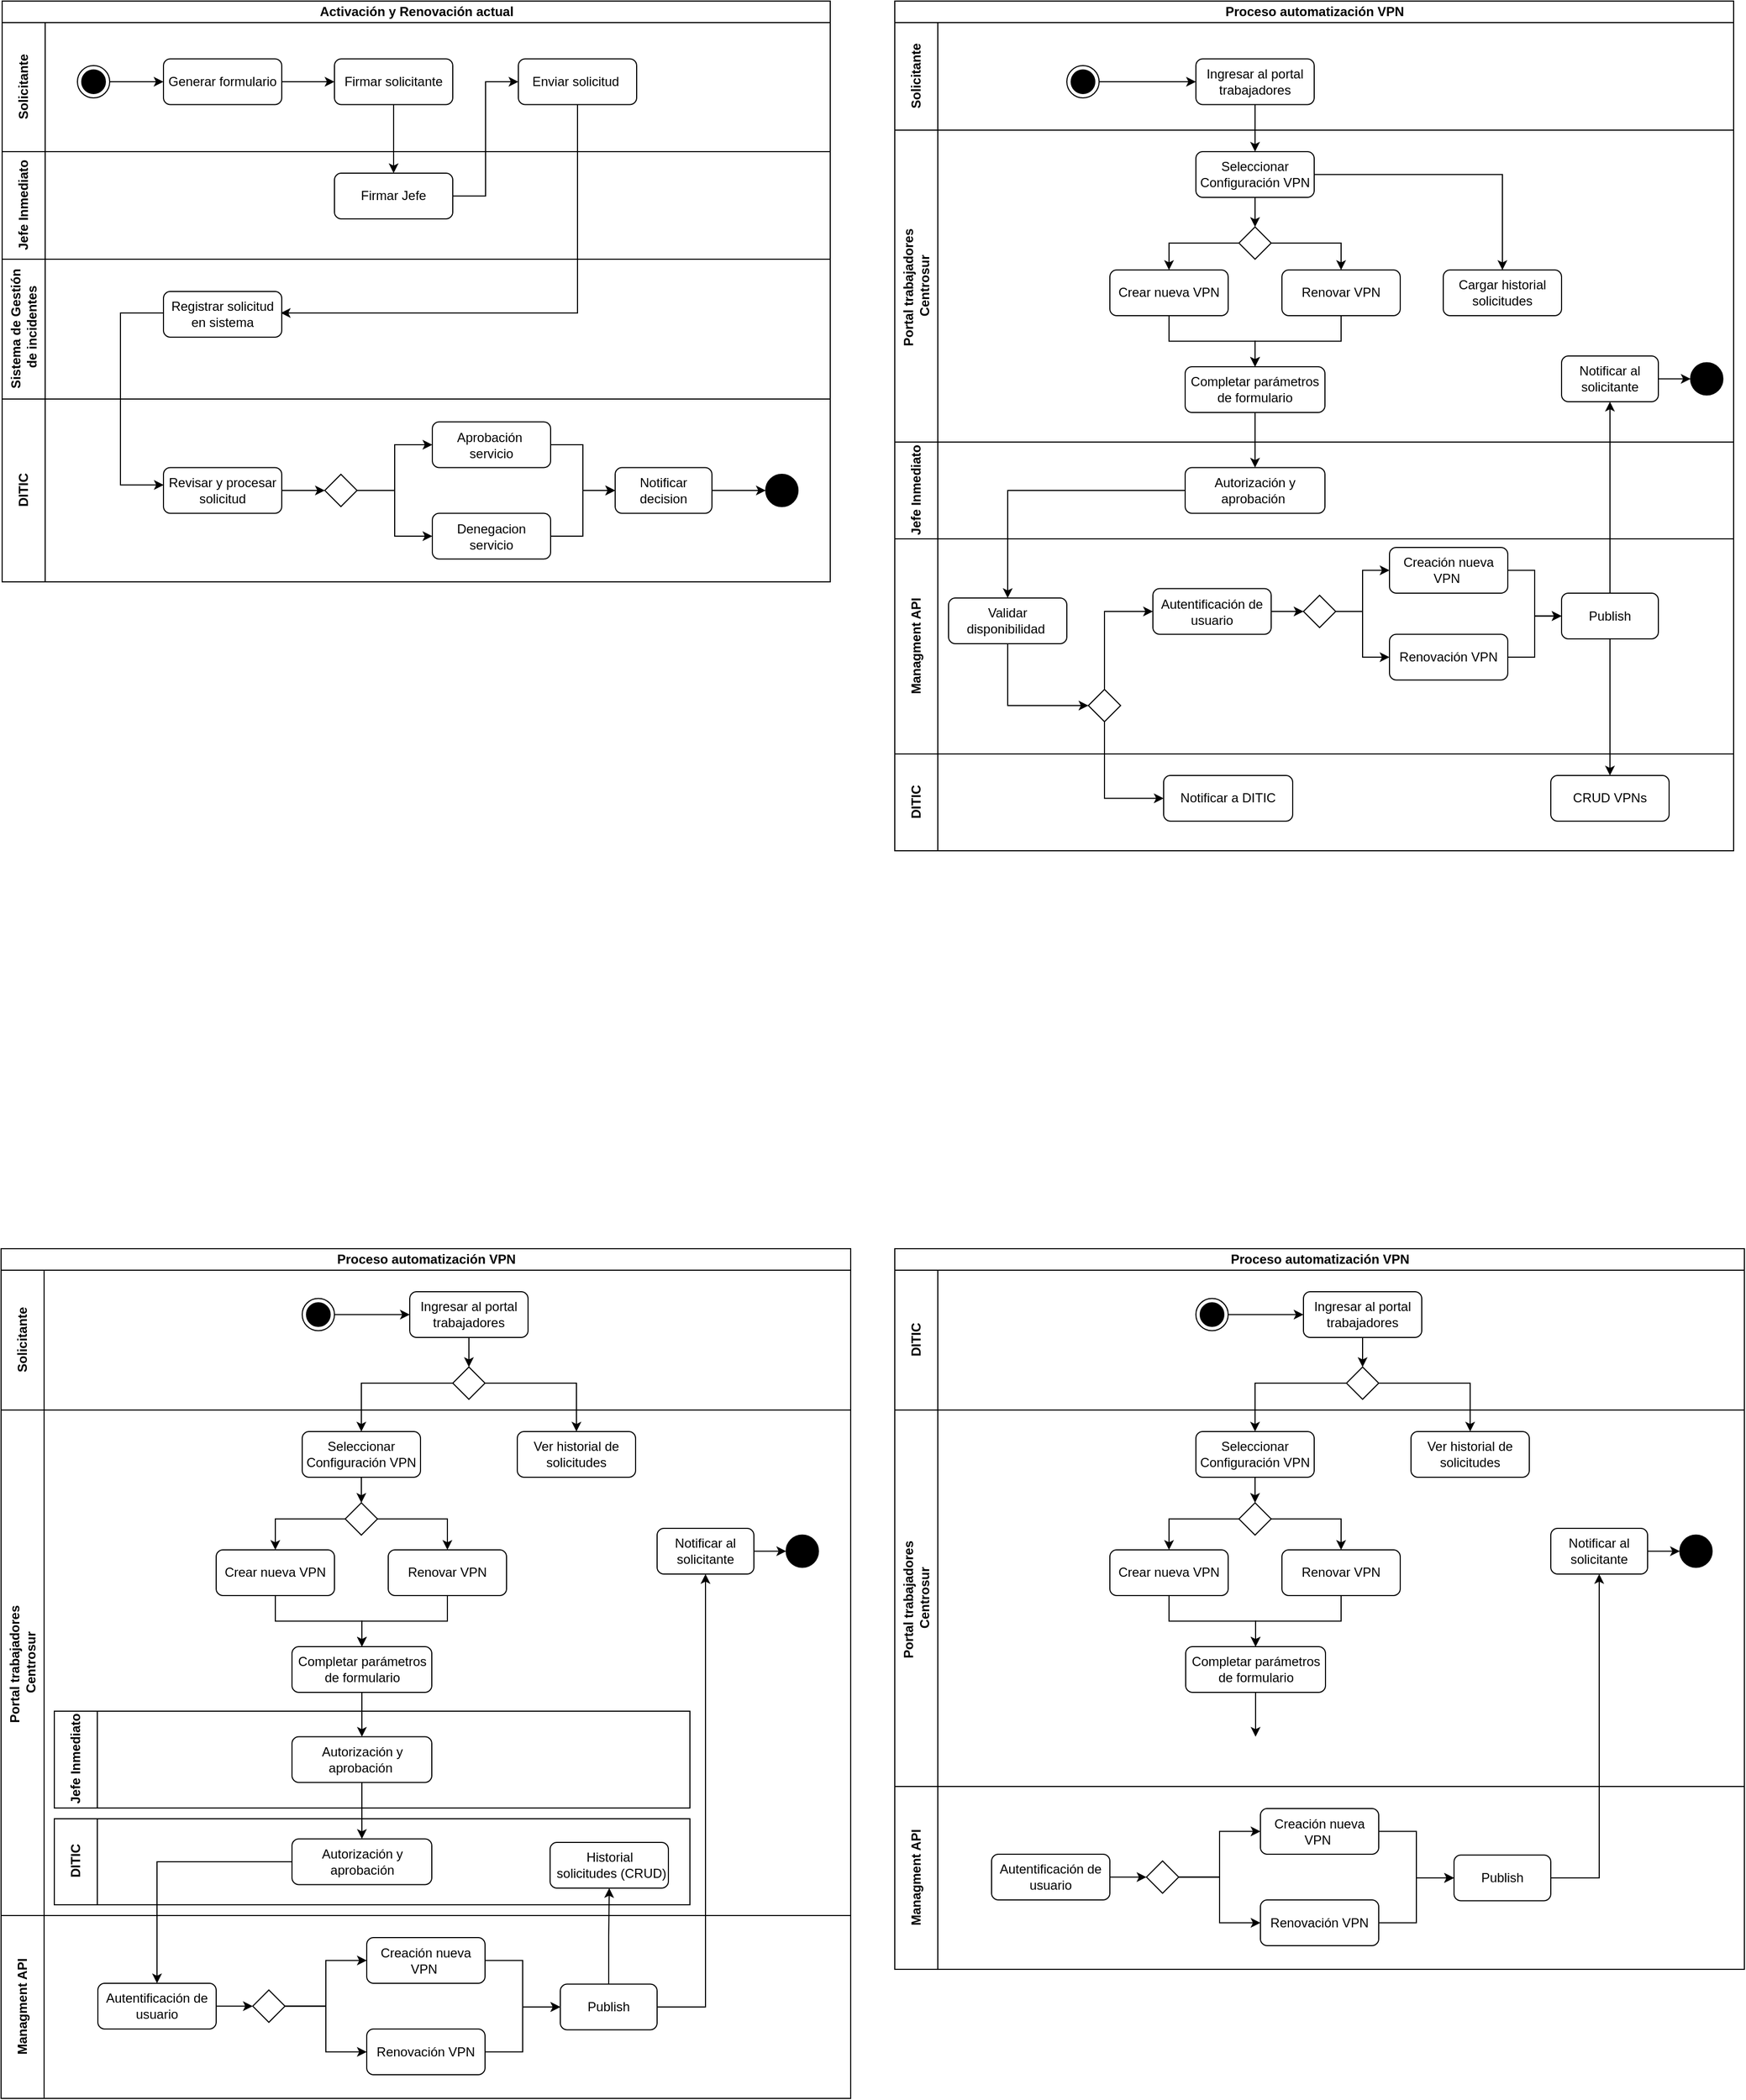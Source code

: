 <mxfile version="24.7.8">
  <diagram id="prtHgNgQTEPvFCAcTncT" name="Page-1">
    <mxGraphModel dx="1075" dy="464" grid="1" gridSize="10" guides="1" tooltips="1" connect="1" arrows="1" fold="1" page="1" pageScale="1" pageWidth="827" pageHeight="1169" math="0" shadow="0">
      <root>
        <mxCell id="0" />
        <mxCell id="1" parent="0" />
        <mxCell id="noe4gfNRGWv2lA2J6sTW-7" value="Activación y Renovación actual" style="swimlane;childLayout=stackLayout;resizeParent=1;resizeParentMax=0;horizontal=1;startSize=20;horizontalStack=0;html=1;" parent="1" vertex="1">
          <mxGeometry x="20" y="40" width="770" height="540" as="geometry" />
        </mxCell>
        <mxCell id="noe4gfNRGWv2lA2J6sTW-8" value="Solicitante" style="swimlane;startSize=40;horizontal=0;html=1;" parent="noe4gfNRGWv2lA2J6sTW-7" vertex="1">
          <mxGeometry y="20" width="770" height="120" as="geometry" />
        </mxCell>
        <mxCell id="noe4gfNRGWv2lA2J6sTW-21" style="edgeStyle=orthogonalEdgeStyle;rounded=0;orthogonalLoop=1;jettySize=auto;html=1;exitX=1;exitY=0.5;exitDx=0;exitDy=0;entryX=0;entryY=0.5;entryDx=0;entryDy=0;" parent="noe4gfNRGWv2lA2J6sTW-8" source="noe4gfNRGWv2lA2J6sTW-16" target="noe4gfNRGWv2lA2J6sTW-20" edge="1">
          <mxGeometry relative="1" as="geometry" />
        </mxCell>
        <mxCell id="noe4gfNRGWv2lA2J6sTW-16" value="" style="ellipse;html=1;shape=endState;fillColor=strokeColor;" parent="noe4gfNRGWv2lA2J6sTW-8" vertex="1">
          <mxGeometry x="70" y="40" width="30" height="30" as="geometry" />
        </mxCell>
        <mxCell id="noe4gfNRGWv2lA2J6sTW-29" style="edgeStyle=orthogonalEdgeStyle;rounded=0;orthogonalLoop=1;jettySize=auto;html=1;exitX=1;exitY=0.5;exitDx=0;exitDy=0;entryX=0;entryY=0.5;entryDx=0;entryDy=0;" parent="noe4gfNRGWv2lA2J6sTW-8" source="noe4gfNRGWv2lA2J6sTW-20" target="noe4gfNRGWv2lA2J6sTW-27" edge="1">
          <mxGeometry relative="1" as="geometry" />
        </mxCell>
        <mxCell id="noe4gfNRGWv2lA2J6sTW-20" value="Generar formulario" style="rounded=1;whiteSpace=wrap;html=1;" parent="noe4gfNRGWv2lA2J6sTW-8" vertex="1">
          <mxGeometry x="150" y="33.75" width="110" height="42.5" as="geometry" />
        </mxCell>
        <mxCell id="noe4gfNRGWv2lA2J6sTW-27" value="Firmar solicitante" style="rounded=1;whiteSpace=wrap;html=1;" parent="noe4gfNRGWv2lA2J6sTW-8" vertex="1">
          <mxGeometry x="309" y="33.75" width="110" height="42.5" as="geometry" />
        </mxCell>
        <mxCell id="noe4gfNRGWv2lA2J6sTW-50" value="Enviar solicitud&amp;nbsp;" style="rounded=1;whiteSpace=wrap;html=1;" parent="noe4gfNRGWv2lA2J6sTW-8" vertex="1">
          <mxGeometry x="480" y="33.75" width="110" height="42.5" as="geometry" />
        </mxCell>
        <mxCell id="noe4gfNRGWv2lA2J6sTW-9" value="Jefe Inmediato" style="swimlane;startSize=40;horizontal=0;html=1;" parent="noe4gfNRGWv2lA2J6sTW-7" vertex="1">
          <mxGeometry y="140" width="770" height="100" as="geometry" />
        </mxCell>
        <mxCell id="noe4gfNRGWv2lA2J6sTW-43" value="Firmar Jefe" style="rounded=1;whiteSpace=wrap;html=1;" parent="noe4gfNRGWv2lA2J6sTW-9" vertex="1">
          <mxGeometry x="309" y="20" width="110" height="42.5" as="geometry" />
        </mxCell>
        <mxCell id="noe4gfNRGWv2lA2J6sTW-35" style="edgeStyle=orthogonalEdgeStyle;rounded=0;orthogonalLoop=1;jettySize=auto;html=1;exitX=0;exitY=0.5;exitDx=0;exitDy=0;entryX=0.002;entryY=0.38;entryDx=0;entryDy=0;entryPerimeter=0;" parent="noe4gfNRGWv2lA2J6sTW-7" source="noe4gfNRGWv2lA2J6sTW-28" target="noe4gfNRGWv2lA2J6sTW-34" edge="1">
          <mxGeometry relative="1" as="geometry">
            <Array as="points">
              <mxPoint x="150" y="290" />
              <mxPoint x="110" y="290" />
              <mxPoint x="110" y="450" />
            </Array>
          </mxGeometry>
        </mxCell>
        <mxCell id="noe4gfNRGWv2lA2J6sTW-10" value="Sistema de Gestión&lt;div&gt;&amp;nbsp;de incidentes&lt;/div&gt;" style="swimlane;startSize=40;horizontal=0;html=1;" parent="noe4gfNRGWv2lA2J6sTW-7" vertex="1">
          <mxGeometry y="240" width="770" height="130" as="geometry" />
        </mxCell>
        <mxCell id="noe4gfNRGWv2lA2J6sTW-28" value="Registrar solicitud en sistema" style="rounded=1;whiteSpace=wrap;html=1;" parent="noe4gfNRGWv2lA2J6sTW-10" vertex="1">
          <mxGeometry x="150" y="30" width="110" height="42.5" as="geometry" />
        </mxCell>
        <mxCell id="noe4gfNRGWv2lA2J6sTW-44" style="edgeStyle=orthogonalEdgeStyle;rounded=0;orthogonalLoop=1;jettySize=auto;html=1;" parent="noe4gfNRGWv2lA2J6sTW-7" source="noe4gfNRGWv2lA2J6sTW-27" target="noe4gfNRGWv2lA2J6sTW-43" edge="1">
          <mxGeometry relative="1" as="geometry" />
        </mxCell>
        <mxCell id="noe4gfNRGWv2lA2J6sTW-51" style="edgeStyle=orthogonalEdgeStyle;rounded=0;orthogonalLoop=1;jettySize=auto;html=1;exitX=1;exitY=0.5;exitDx=0;exitDy=0;entryX=0;entryY=0.5;entryDx=0;entryDy=0;" parent="noe4gfNRGWv2lA2J6sTW-7" source="noe4gfNRGWv2lA2J6sTW-43" target="noe4gfNRGWv2lA2J6sTW-50" edge="1">
          <mxGeometry relative="1" as="geometry" />
        </mxCell>
        <mxCell id="noe4gfNRGWv2lA2J6sTW-52" style="edgeStyle=orthogonalEdgeStyle;rounded=0;orthogonalLoop=1;jettySize=auto;html=1;exitX=0.5;exitY=1;exitDx=0;exitDy=0;entryX=0.992;entryY=0.478;entryDx=0;entryDy=0;entryPerimeter=0;" parent="noe4gfNRGWv2lA2J6sTW-7" source="noe4gfNRGWv2lA2J6sTW-50" target="noe4gfNRGWv2lA2J6sTW-28" edge="1">
          <mxGeometry relative="1" as="geometry">
            <Array as="points">
              <mxPoint x="535" y="290" />
              <mxPoint x="259" y="290" />
            </Array>
          </mxGeometry>
        </mxCell>
        <mxCell id="noe4gfNRGWv2lA2J6sTW-11" value="DITIC" style="swimlane;startSize=40;horizontal=0;html=1;" parent="noe4gfNRGWv2lA2J6sTW-7" vertex="1">
          <mxGeometry y="370" width="770" height="170" as="geometry" />
        </mxCell>
        <mxCell id="noe4gfNRGWv2lA2J6sTW-40" style="edgeStyle=orthogonalEdgeStyle;rounded=0;orthogonalLoop=1;jettySize=auto;html=1;entryX=0;entryY=0.5;entryDx=0;entryDy=0;" parent="noe4gfNRGWv2lA2J6sTW-11" source="noe4gfNRGWv2lA2J6sTW-18" target="noe4gfNRGWv2lA2J6sTW-39" edge="1">
          <mxGeometry relative="1" as="geometry" />
        </mxCell>
        <mxCell id="noe4gfNRGWv2lA2J6sTW-41" style="edgeStyle=orthogonalEdgeStyle;rounded=0;orthogonalLoop=1;jettySize=auto;html=1;entryX=0;entryY=0.5;entryDx=0;entryDy=0;" parent="noe4gfNRGWv2lA2J6sTW-11" source="noe4gfNRGWv2lA2J6sTW-18" target="noe4gfNRGWv2lA2J6sTW-38" edge="1">
          <mxGeometry relative="1" as="geometry" />
        </mxCell>
        <mxCell id="noe4gfNRGWv2lA2J6sTW-18" value="" style="rhombus;" parent="noe4gfNRGWv2lA2J6sTW-11" vertex="1">
          <mxGeometry x="300" y="70" width="30" height="30" as="geometry" />
        </mxCell>
        <mxCell id="noe4gfNRGWv2lA2J6sTW-37" style="edgeStyle=orthogonalEdgeStyle;rounded=0;orthogonalLoop=1;jettySize=auto;html=1;exitX=1;exitY=0.5;exitDx=0;exitDy=0;" parent="noe4gfNRGWv2lA2J6sTW-11" source="noe4gfNRGWv2lA2J6sTW-34" target="noe4gfNRGWv2lA2J6sTW-18" edge="1">
          <mxGeometry relative="1" as="geometry" />
        </mxCell>
        <mxCell id="noe4gfNRGWv2lA2J6sTW-34" value="Revisar y procesar solicitud" style="rounded=1;whiteSpace=wrap;html=1;" parent="noe4gfNRGWv2lA2J6sTW-11" vertex="1">
          <mxGeometry x="150" y="63.75" width="110" height="42.5" as="geometry" />
        </mxCell>
        <mxCell id="noe4gfNRGWv2lA2J6sTW-47" style="edgeStyle=orthogonalEdgeStyle;rounded=0;orthogonalLoop=1;jettySize=auto;html=1;exitX=1;exitY=0.5;exitDx=0;exitDy=0;entryX=0;entryY=0.5;entryDx=0;entryDy=0;" parent="noe4gfNRGWv2lA2J6sTW-11" source="noe4gfNRGWv2lA2J6sTW-38" target="noe4gfNRGWv2lA2J6sTW-46" edge="1">
          <mxGeometry relative="1" as="geometry" />
        </mxCell>
        <mxCell id="noe4gfNRGWv2lA2J6sTW-38" value="Aprobación&amp;nbsp;&lt;div&gt;servicio&lt;/div&gt;" style="rounded=1;whiteSpace=wrap;html=1;" parent="noe4gfNRGWv2lA2J6sTW-11" vertex="1">
          <mxGeometry x="400" y="21.25" width="110" height="42.5" as="geometry" />
        </mxCell>
        <mxCell id="noe4gfNRGWv2lA2J6sTW-48" style="edgeStyle=orthogonalEdgeStyle;rounded=0;orthogonalLoop=1;jettySize=auto;html=1;exitX=1;exitY=0.5;exitDx=0;exitDy=0;" parent="noe4gfNRGWv2lA2J6sTW-11" source="noe4gfNRGWv2lA2J6sTW-39" target="noe4gfNRGWv2lA2J6sTW-46" edge="1">
          <mxGeometry relative="1" as="geometry" />
        </mxCell>
        <mxCell id="noe4gfNRGWv2lA2J6sTW-39" value="Denegacion servicio" style="rounded=1;whiteSpace=wrap;html=1;" parent="noe4gfNRGWv2lA2J6sTW-11" vertex="1">
          <mxGeometry x="400" y="106.25" width="110" height="42.5" as="geometry" />
        </mxCell>
        <mxCell id="noe4gfNRGWv2lA2J6sTW-49" style="edgeStyle=orthogonalEdgeStyle;rounded=0;orthogonalLoop=1;jettySize=auto;html=1;" parent="noe4gfNRGWv2lA2J6sTW-11" source="noe4gfNRGWv2lA2J6sTW-46" target="noe4gfNRGWv2lA2J6sTW-17" edge="1">
          <mxGeometry relative="1" as="geometry" />
        </mxCell>
        <mxCell id="noe4gfNRGWv2lA2J6sTW-46" value="Notificar decision" style="rounded=1;whiteSpace=wrap;html=1;" parent="noe4gfNRGWv2lA2J6sTW-11" vertex="1">
          <mxGeometry x="570" y="63.75" width="90" height="42.5" as="geometry" />
        </mxCell>
        <mxCell id="noe4gfNRGWv2lA2J6sTW-17" value="" style="ellipse;fillColor=strokeColor;html=1;" parent="noe4gfNRGWv2lA2J6sTW-11" vertex="1">
          <mxGeometry x="710" y="70" width="30" height="30" as="geometry" />
        </mxCell>
        <mxCell id="noe4gfNRGWv2lA2J6sTW-54" value="Proceso automatización VPN" style="swimlane;childLayout=stackLayout;resizeParent=1;resizeParentMax=0;horizontal=1;startSize=20;horizontalStack=0;html=1;" parent="1" vertex="1">
          <mxGeometry x="850" y="40" width="780" height="790" as="geometry" />
        </mxCell>
        <mxCell id="noe4gfNRGWv2lA2J6sTW-55" value="Solicitante" style="swimlane;startSize=40;horizontal=0;html=1;" parent="noe4gfNRGWv2lA2J6sTW-54" vertex="1">
          <mxGeometry y="20" width="780" height="100" as="geometry">
            <mxRectangle y="160" width="770" height="40" as="alternateBounds" />
          </mxGeometry>
        </mxCell>
        <mxCell id="noe4gfNRGWv2lA2J6sTW-56" style="edgeStyle=orthogonalEdgeStyle;rounded=0;orthogonalLoop=1;jettySize=auto;html=1;exitX=1;exitY=0.5;exitDx=0;exitDy=0;entryX=0;entryY=0.5;entryDx=0;entryDy=0;" parent="noe4gfNRGWv2lA2J6sTW-55" source="noe4gfNRGWv2lA2J6sTW-57" target="noe4gfNRGWv2lA2J6sTW-59" edge="1">
          <mxGeometry relative="1" as="geometry" />
        </mxCell>
        <mxCell id="noe4gfNRGWv2lA2J6sTW-57" value="" style="ellipse;html=1;shape=endState;fillColor=strokeColor;" parent="noe4gfNRGWv2lA2J6sTW-55" vertex="1">
          <mxGeometry x="160" y="40" width="30" height="30" as="geometry" />
        </mxCell>
        <mxCell id="noe4gfNRGWv2lA2J6sTW-59" value="Ingresar al portal trabajadores" style="rounded=1;whiteSpace=wrap;html=1;" parent="noe4gfNRGWv2lA2J6sTW-55" vertex="1">
          <mxGeometry x="280" y="33.75" width="110" height="42.5" as="geometry" />
        </mxCell>
        <mxCell id="noe4gfNRGWv2lA2J6sTW-65" value="Portal trabajadores&amp;nbsp;&lt;div&gt;Centrosur&lt;/div&gt;" style="swimlane;startSize=40;horizontal=0;html=1;" parent="noe4gfNRGWv2lA2J6sTW-54" vertex="1">
          <mxGeometry y="120" width="780" height="290" as="geometry" />
        </mxCell>
        <mxCell id="noe4gfNRGWv2lA2J6sTW-84" value="Completar parámetros de formulario" style="rounded=1;whiteSpace=wrap;html=1;" parent="noe4gfNRGWv2lA2J6sTW-65" vertex="1">
          <mxGeometry x="270" y="220" width="130" height="42.5" as="geometry" />
        </mxCell>
        <mxCell id="GDcYB6Bzzp1uQZlanHpw-29" style="edgeStyle=orthogonalEdgeStyle;rounded=0;orthogonalLoop=1;jettySize=auto;html=1;entryX=0.5;entryY=0;entryDx=0;entryDy=0;" parent="noe4gfNRGWv2lA2J6sTW-65" source="noe4gfNRGWv2lA2J6sTW-66" target="noe4gfNRGWv2lA2J6sTW-84" edge="1">
          <mxGeometry relative="1" as="geometry" />
        </mxCell>
        <mxCell id="noe4gfNRGWv2lA2J6sTW-66" value="Crear nueva VPN" style="rounded=1;whiteSpace=wrap;html=1;" parent="noe4gfNRGWv2lA2J6sTW-65" vertex="1">
          <mxGeometry x="200" y="130" width="110" height="42.5" as="geometry" />
        </mxCell>
        <mxCell id="GDcYB6Bzzp1uQZlanHpw-30" style="edgeStyle=orthogonalEdgeStyle;rounded=0;orthogonalLoop=1;jettySize=auto;html=1;entryX=0.5;entryY=0;entryDx=0;entryDy=0;" parent="noe4gfNRGWv2lA2J6sTW-65" source="noe4gfNRGWv2lA2J6sTW-83" target="noe4gfNRGWv2lA2J6sTW-84" edge="1">
          <mxGeometry relative="1" as="geometry" />
        </mxCell>
        <mxCell id="noe4gfNRGWv2lA2J6sTW-83" value="Renovar VPN" style="rounded=1;whiteSpace=wrap;html=1;" parent="noe4gfNRGWv2lA2J6sTW-65" vertex="1">
          <mxGeometry x="360" y="130" width="110" height="42.5" as="geometry" />
        </mxCell>
        <mxCell id="noe4gfNRGWv2lA2J6sTW-85" value="" style="rhombus;" parent="noe4gfNRGWv2lA2J6sTW-65" vertex="1">
          <mxGeometry x="320" y="90" width="30" height="30" as="geometry" />
        </mxCell>
        <mxCell id="GDcYB6Bzzp1uQZlanHpw-31" style="edgeStyle=orthogonalEdgeStyle;rounded=0;orthogonalLoop=1;jettySize=auto;html=1;exitX=1;exitY=0.5;exitDx=0;exitDy=0;" parent="noe4gfNRGWv2lA2J6sTW-65" source="noe4gfNRGWv2lA2J6sTW-85" target="noe4gfNRGWv2lA2J6sTW-83" edge="1">
          <mxGeometry relative="1" as="geometry" />
        </mxCell>
        <mxCell id="noe4gfNRGWv2lA2J6sTW-90" style="edgeStyle=orthogonalEdgeStyle;rounded=0;orthogonalLoop=1;jettySize=auto;html=1;exitX=0;exitY=0.5;exitDx=0;exitDy=0;" parent="noe4gfNRGWv2lA2J6sTW-65" source="noe4gfNRGWv2lA2J6sTW-85" target="noe4gfNRGWv2lA2J6sTW-66" edge="1">
          <mxGeometry relative="1" as="geometry" />
        </mxCell>
        <mxCell id="V7ezKJtM_iHULXk7BGkr-4" value="Cargar historial solicitudes" style="rounded=1;whiteSpace=wrap;html=1;" parent="noe4gfNRGWv2lA2J6sTW-65" vertex="1">
          <mxGeometry x="510" y="130" width="110" height="42.5" as="geometry" />
        </mxCell>
        <mxCell id="WqTxuI944V4eX5fr_Rnq-127" style="edgeStyle=orthogonalEdgeStyle;rounded=0;orthogonalLoop=1;jettySize=auto;html=1;entryX=0.5;entryY=0;entryDx=0;entryDy=0;" edge="1" parent="noe4gfNRGWv2lA2J6sTW-65" source="noe4gfNRGWv2lA2J6sTW-61" target="noe4gfNRGWv2lA2J6sTW-85">
          <mxGeometry relative="1" as="geometry" />
        </mxCell>
        <mxCell id="WqTxuI944V4eX5fr_Rnq-130" style="edgeStyle=orthogonalEdgeStyle;rounded=0;orthogonalLoop=1;jettySize=auto;html=1;" edge="1" parent="noe4gfNRGWv2lA2J6sTW-65" source="noe4gfNRGWv2lA2J6sTW-61" target="V7ezKJtM_iHULXk7BGkr-4">
          <mxGeometry relative="1" as="geometry" />
        </mxCell>
        <mxCell id="noe4gfNRGWv2lA2J6sTW-61" value="Seleccionar Configuración VPN" style="rounded=1;whiteSpace=wrap;html=1;" parent="noe4gfNRGWv2lA2J6sTW-65" vertex="1">
          <mxGeometry x="280" y="20" width="110" height="42.5" as="geometry" />
        </mxCell>
        <mxCell id="V7ezKJtM_iHULXk7BGkr-1" value="Notificar al solicitante" style="rounded=1;whiteSpace=wrap;html=1;" parent="noe4gfNRGWv2lA2J6sTW-65" vertex="1">
          <mxGeometry x="620" y="210" width="90" height="42.5" as="geometry" />
        </mxCell>
        <mxCell id="noe4gfNRGWv2lA2J6sTW-82" value="" style="ellipse;fillColor=strokeColor;html=1;" parent="noe4gfNRGWv2lA2J6sTW-65" vertex="1">
          <mxGeometry x="740" y="216.25" width="30" height="30" as="geometry" />
        </mxCell>
        <mxCell id="V7ezKJtM_iHULXk7BGkr-3" style="edgeStyle=orthogonalEdgeStyle;rounded=0;orthogonalLoop=1;jettySize=auto;html=1;" parent="noe4gfNRGWv2lA2J6sTW-65" source="V7ezKJtM_iHULXk7BGkr-1" target="noe4gfNRGWv2lA2J6sTW-82" edge="1">
          <mxGeometry relative="1" as="geometry" />
        </mxCell>
        <mxCell id="fS-RcKjKOrNgB4Vsdlcl-1" value="Jefe Inmediato" style="swimlane;startSize=40;horizontal=0;html=1;" parent="noe4gfNRGWv2lA2J6sTW-54" vertex="1">
          <mxGeometry y="410" width="780" height="90" as="geometry" />
        </mxCell>
        <mxCell id="fS-RcKjKOrNgB4Vsdlcl-9" value="Autorización y aprobación&amp;nbsp;" style="rounded=1;whiteSpace=wrap;html=1;" parent="fS-RcKjKOrNgB4Vsdlcl-1" vertex="1">
          <mxGeometry x="270" y="23.75" width="130" height="42.5" as="geometry" />
        </mxCell>
        <mxCell id="fS-RcKjKOrNgB4Vsdlcl-12" style="edgeStyle=orthogonalEdgeStyle;rounded=0;orthogonalLoop=1;jettySize=auto;html=1;exitX=0.5;exitY=1;exitDx=0;exitDy=0;" parent="noe4gfNRGWv2lA2J6sTW-54" source="noe4gfNRGWv2lA2J6sTW-84" target="fS-RcKjKOrNgB4Vsdlcl-9" edge="1">
          <mxGeometry relative="1" as="geometry" />
        </mxCell>
        <mxCell id="GDcYB6Bzzp1uQZlanHpw-16" style="edgeStyle=orthogonalEdgeStyle;rounded=0;orthogonalLoop=1;jettySize=auto;html=1;entryX=0.5;entryY=1;entryDx=0;entryDy=0;exitX=0.5;exitY=0;exitDx=0;exitDy=0;" parent="noe4gfNRGWv2lA2J6sTW-54" source="noe4gfNRGWv2lA2J6sTW-81" target="V7ezKJtM_iHULXk7BGkr-1" edge="1">
          <mxGeometry relative="1" as="geometry" />
        </mxCell>
        <mxCell id="WqTxuI944V4eX5fr_Rnq-97" style="edgeStyle=orthogonalEdgeStyle;rounded=0;orthogonalLoop=1;jettySize=auto;html=1;entryX=0.5;entryY=0;entryDx=0;entryDy=0;" edge="1" parent="noe4gfNRGWv2lA2J6sTW-54" source="noe4gfNRGWv2lA2J6sTW-81" target="GDcYB6Bzzp1uQZlanHpw-5">
          <mxGeometry relative="1" as="geometry" />
        </mxCell>
        <mxCell id="WqTxuI944V4eX5fr_Rnq-102" style="edgeStyle=orthogonalEdgeStyle;rounded=0;orthogonalLoop=1;jettySize=auto;html=1;" edge="1" parent="noe4gfNRGWv2lA2J6sTW-54" source="fS-RcKjKOrNgB4Vsdlcl-9" target="WqTxuI944V4eX5fr_Rnq-101">
          <mxGeometry relative="1" as="geometry" />
        </mxCell>
        <mxCell id="noe4gfNRGWv2lA2J6sTW-70" value="Managment API" style="swimlane;startSize=40;horizontal=0;html=1;" parent="noe4gfNRGWv2lA2J6sTW-54" vertex="1">
          <mxGeometry y="500" width="780" height="200" as="geometry" />
        </mxCell>
        <mxCell id="noe4gfNRGWv2lA2J6sTW-71" style="edgeStyle=orthogonalEdgeStyle;rounded=0;orthogonalLoop=1;jettySize=auto;html=1;entryX=0;entryY=0.5;entryDx=0;entryDy=0;" parent="noe4gfNRGWv2lA2J6sTW-70" source="noe4gfNRGWv2lA2J6sTW-73" target="noe4gfNRGWv2lA2J6sTW-79" edge="1">
          <mxGeometry relative="1" as="geometry" />
        </mxCell>
        <mxCell id="noe4gfNRGWv2lA2J6sTW-72" style="edgeStyle=orthogonalEdgeStyle;rounded=0;orthogonalLoop=1;jettySize=auto;html=1;entryX=0;entryY=0.5;entryDx=0;entryDy=0;" parent="noe4gfNRGWv2lA2J6sTW-70" source="noe4gfNRGWv2lA2J6sTW-73" target="noe4gfNRGWv2lA2J6sTW-77" edge="1">
          <mxGeometry relative="1" as="geometry" />
        </mxCell>
        <mxCell id="noe4gfNRGWv2lA2J6sTW-73" value="" style="rhombus;" parent="noe4gfNRGWv2lA2J6sTW-70" vertex="1">
          <mxGeometry x="380" y="52.5" width="30" height="30" as="geometry" />
        </mxCell>
        <mxCell id="WqTxuI944V4eX5fr_Rnq-115" style="edgeStyle=orthogonalEdgeStyle;rounded=0;orthogonalLoop=1;jettySize=auto;html=1;entryX=0;entryY=0.5;entryDx=0;entryDy=0;" edge="1" parent="noe4gfNRGWv2lA2J6sTW-70" source="noe4gfNRGWv2lA2J6sTW-75" target="noe4gfNRGWv2lA2J6sTW-73">
          <mxGeometry relative="1" as="geometry" />
        </mxCell>
        <mxCell id="noe4gfNRGWv2lA2J6sTW-75" value="Autentificación de usuario" style="rounded=1;whiteSpace=wrap;html=1;" parent="noe4gfNRGWv2lA2J6sTW-70" vertex="1">
          <mxGeometry x="240" y="46.25" width="110" height="42.5" as="geometry" />
        </mxCell>
        <mxCell id="GDcYB6Bzzp1uQZlanHpw-13" style="edgeStyle=orthogonalEdgeStyle;rounded=0;orthogonalLoop=1;jettySize=auto;html=1;entryX=0;entryY=0.5;entryDx=0;entryDy=0;" parent="noe4gfNRGWv2lA2J6sTW-70" source="noe4gfNRGWv2lA2J6sTW-77" target="noe4gfNRGWv2lA2J6sTW-81" edge="1">
          <mxGeometry relative="1" as="geometry" />
        </mxCell>
        <mxCell id="noe4gfNRGWv2lA2J6sTW-77" value="Creación nueva VPN&amp;nbsp;" style="rounded=1;whiteSpace=wrap;html=1;" parent="noe4gfNRGWv2lA2J6sTW-70" vertex="1">
          <mxGeometry x="460" y="8" width="110" height="42.5" as="geometry" />
        </mxCell>
        <mxCell id="GDcYB6Bzzp1uQZlanHpw-14" style="edgeStyle=orthogonalEdgeStyle;rounded=0;orthogonalLoop=1;jettySize=auto;html=1;entryX=0;entryY=0.5;entryDx=0;entryDy=0;" parent="noe4gfNRGWv2lA2J6sTW-70" source="noe4gfNRGWv2lA2J6sTW-79" target="noe4gfNRGWv2lA2J6sTW-81" edge="1">
          <mxGeometry relative="1" as="geometry" />
        </mxCell>
        <mxCell id="noe4gfNRGWv2lA2J6sTW-79" value="Renovación VPN" style="rounded=1;whiteSpace=wrap;html=1;" parent="noe4gfNRGWv2lA2J6sTW-70" vertex="1">
          <mxGeometry x="460" y="88.75" width="110" height="42.5" as="geometry" />
        </mxCell>
        <mxCell id="noe4gfNRGWv2lA2J6sTW-81" value="Publish" style="rounded=1;whiteSpace=wrap;html=1;" parent="noe4gfNRGWv2lA2J6sTW-70" vertex="1">
          <mxGeometry x="620" y="50.5" width="90" height="42.5" as="geometry" />
        </mxCell>
        <mxCell id="WqTxuI944V4eX5fr_Rnq-112" style="edgeStyle=orthogonalEdgeStyle;rounded=0;orthogonalLoop=1;jettySize=auto;html=1;entryX=0;entryY=0.5;entryDx=0;entryDy=0;exitX=0.5;exitY=1;exitDx=0;exitDy=0;" edge="1" parent="noe4gfNRGWv2lA2J6sTW-70" source="WqTxuI944V4eX5fr_Rnq-101" target="WqTxuI944V4eX5fr_Rnq-105">
          <mxGeometry relative="1" as="geometry" />
        </mxCell>
        <mxCell id="WqTxuI944V4eX5fr_Rnq-101" value="Validar disponibilidad&amp;nbsp;" style="rounded=1;whiteSpace=wrap;html=1;" vertex="1" parent="noe4gfNRGWv2lA2J6sTW-70">
          <mxGeometry x="50" y="55" width="110" height="42.5" as="geometry" />
        </mxCell>
        <mxCell id="WqTxuI944V4eX5fr_Rnq-124" style="edgeStyle=orthogonalEdgeStyle;rounded=0;orthogonalLoop=1;jettySize=auto;html=1;entryX=0;entryY=0.5;entryDx=0;entryDy=0;exitX=0.5;exitY=0;exitDx=0;exitDy=0;" edge="1" parent="noe4gfNRGWv2lA2J6sTW-70" source="WqTxuI944V4eX5fr_Rnq-105" target="noe4gfNRGWv2lA2J6sTW-75">
          <mxGeometry relative="1" as="geometry" />
        </mxCell>
        <mxCell id="WqTxuI944V4eX5fr_Rnq-105" value="" style="rhombus;" vertex="1" parent="noe4gfNRGWv2lA2J6sTW-70">
          <mxGeometry x="180" y="140" width="30" height="30" as="geometry" />
        </mxCell>
        <mxCell id="GDcYB6Bzzp1uQZlanHpw-8" value="DITIC" style="swimlane;startSize=40;horizontal=0;html=1;" parent="noe4gfNRGWv2lA2J6sTW-54" vertex="1">
          <mxGeometry y="700" width="780" height="90" as="geometry" />
        </mxCell>
        <mxCell id="GDcYB6Bzzp1uQZlanHpw-5" value="CRUD VPNs" style="rounded=1;whiteSpace=wrap;html=1;" parent="GDcYB6Bzzp1uQZlanHpw-8" vertex="1">
          <mxGeometry x="610" y="20" width="110" height="42.5" as="geometry" />
        </mxCell>
        <mxCell id="WqTxuI944V4eX5fr_Rnq-107" value="Notificar a DITIC" style="rounded=1;whiteSpace=wrap;html=1;" vertex="1" parent="GDcYB6Bzzp1uQZlanHpw-8">
          <mxGeometry x="250" y="20" width="120" height="42.5" as="geometry" />
        </mxCell>
        <mxCell id="WqTxuI944V4eX5fr_Rnq-110" style="edgeStyle=orthogonalEdgeStyle;rounded=0;orthogonalLoop=1;jettySize=auto;html=1;exitX=0.5;exitY=1;exitDx=0;exitDy=0;" edge="1" parent="GDcYB6Bzzp1uQZlanHpw-8" source="WqTxuI944V4eX5fr_Rnq-107" target="WqTxuI944V4eX5fr_Rnq-107">
          <mxGeometry relative="1" as="geometry" />
        </mxCell>
        <mxCell id="noe4gfNRGWv2lA2J6sTW-92" style="edgeStyle=orthogonalEdgeStyle;rounded=0;orthogonalLoop=1;jettySize=auto;html=1;exitX=0.5;exitY=1;exitDx=0;exitDy=0;entryX=0.5;entryY=0;entryDx=0;entryDy=0;" parent="noe4gfNRGWv2lA2J6sTW-54" source="noe4gfNRGWv2lA2J6sTW-59" target="noe4gfNRGWv2lA2J6sTW-61" edge="1">
          <mxGeometry relative="1" as="geometry" />
        </mxCell>
        <mxCell id="WqTxuI944V4eX5fr_Rnq-128" value="" style="edgeStyle=orthogonalEdgeStyle;rounded=0;orthogonalLoop=1;jettySize=auto;html=1;entryX=0;entryY=0.5;entryDx=0;entryDy=0;exitX=0.5;exitY=1;exitDx=0;exitDy=0;" edge="1" parent="noe4gfNRGWv2lA2J6sTW-54" source="WqTxuI944V4eX5fr_Rnq-105" target="WqTxuI944V4eX5fr_Rnq-107">
          <mxGeometry x="-0.208" relative="1" as="geometry">
            <mxPoint as="offset" />
          </mxGeometry>
        </mxCell>
        <mxCell id="WqTxuI944V4eX5fr_Rnq-1" value="Proceso automatización VPN" style="swimlane;childLayout=stackLayout;resizeParent=1;resizeParentMax=0;horizontal=1;startSize=20;horizontalStack=0;html=1;" vertex="1" parent="1">
          <mxGeometry x="19" y="1200" width="790" height="790" as="geometry" />
        </mxCell>
        <mxCell id="WqTxuI944V4eX5fr_Rnq-28" style="edgeStyle=orthogonalEdgeStyle;rounded=0;orthogonalLoop=1;jettySize=auto;html=1;" edge="1" parent="WqTxuI944V4eX5fr_Rnq-1" source="WqTxuI944V4eX5fr_Rnq-23" target="WqTxuI944V4eX5fr_Rnq-36">
          <mxGeometry relative="1" as="geometry" />
        </mxCell>
        <mxCell id="WqTxuI944V4eX5fr_Rnq-29" style="edgeStyle=orthogonalEdgeStyle;rounded=0;orthogonalLoop=1;jettySize=auto;html=1;entryX=0.5;entryY=1;entryDx=0;entryDy=0;" edge="1" parent="WqTxuI944V4eX5fr_Rnq-1" source="WqTxuI944V4eX5fr_Rnq-41" target="WqTxuI944V4eX5fr_Rnq-24">
          <mxGeometry relative="1" as="geometry" />
        </mxCell>
        <mxCell id="WqTxuI944V4eX5fr_Rnq-30" style="edgeStyle=orthogonalEdgeStyle;rounded=0;orthogonalLoop=1;jettySize=auto;html=1;entryX=0.5;entryY=1;entryDx=0;entryDy=0;exitX=1;exitY=0.5;exitDx=0;exitDy=0;" edge="1" parent="WqTxuI944V4eX5fr_Rnq-1" source="WqTxuI944V4eX5fr_Rnq-41" target="WqTxuI944V4eX5fr_Rnq-16">
          <mxGeometry relative="1" as="geometry" />
        </mxCell>
        <mxCell id="WqTxuI944V4eX5fr_Rnq-2" value="Solicitante" style="swimlane;startSize=40;horizontal=0;html=1;" vertex="1" parent="WqTxuI944V4eX5fr_Rnq-1">
          <mxGeometry y="20" width="790" height="130" as="geometry">
            <mxRectangle y="160" width="770" height="40" as="alternateBounds" />
          </mxGeometry>
        </mxCell>
        <mxCell id="WqTxuI944V4eX5fr_Rnq-45" style="edgeStyle=orthogonalEdgeStyle;rounded=0;orthogonalLoop=1;jettySize=auto;html=1;" edge="1" parent="WqTxuI944V4eX5fr_Rnq-2" source="WqTxuI944V4eX5fr_Rnq-4" target="WqTxuI944V4eX5fr_Rnq-6">
          <mxGeometry relative="1" as="geometry" />
        </mxCell>
        <mxCell id="WqTxuI944V4eX5fr_Rnq-4" value="" style="ellipse;html=1;shape=endState;fillColor=strokeColor;" vertex="1" parent="WqTxuI944V4eX5fr_Rnq-2">
          <mxGeometry x="280" y="26.25" width="30" height="30" as="geometry" />
        </mxCell>
        <mxCell id="WqTxuI944V4eX5fr_Rnq-47" style="edgeStyle=orthogonalEdgeStyle;rounded=0;orthogonalLoop=1;jettySize=auto;html=1;entryX=0.5;entryY=0;entryDx=0;entryDy=0;" edge="1" parent="WqTxuI944V4eX5fr_Rnq-2" source="WqTxuI944V4eX5fr_Rnq-6" target="WqTxuI944V4eX5fr_Rnq-46">
          <mxGeometry relative="1" as="geometry" />
        </mxCell>
        <mxCell id="WqTxuI944V4eX5fr_Rnq-6" value="Ingresar al portal trabajadores" style="rounded=1;whiteSpace=wrap;html=1;" vertex="1" parent="WqTxuI944V4eX5fr_Rnq-2">
          <mxGeometry x="380" y="20" width="110" height="42.5" as="geometry" />
        </mxCell>
        <mxCell id="WqTxuI944V4eX5fr_Rnq-46" value="" style="rhombus;" vertex="1" parent="WqTxuI944V4eX5fr_Rnq-2">
          <mxGeometry x="420" y="90" width="30" height="30" as="geometry" />
        </mxCell>
        <mxCell id="WqTxuI944V4eX5fr_Rnq-10" value="Portal trabajadores&amp;nbsp;&lt;div&gt;Centrosur&lt;/div&gt;" style="swimlane;startSize=40;horizontal=0;html=1;" vertex="1" parent="WqTxuI944V4eX5fr_Rnq-1">
          <mxGeometry y="150" width="790" height="470" as="geometry" />
        </mxCell>
        <mxCell id="WqTxuI944V4eX5fr_Rnq-11" value="Completar parámetros de formulario" style="rounded=1;whiteSpace=wrap;html=1;" vertex="1" parent="WqTxuI944V4eX5fr_Rnq-10">
          <mxGeometry x="270.5" y="220" width="130" height="42.5" as="geometry" />
        </mxCell>
        <mxCell id="WqTxuI944V4eX5fr_Rnq-12" style="edgeStyle=orthogonalEdgeStyle;rounded=0;orthogonalLoop=1;jettySize=auto;html=1;entryX=0.5;entryY=0;entryDx=0;entryDy=0;" edge="1" parent="WqTxuI944V4eX5fr_Rnq-10" source="WqTxuI944V4eX5fr_Rnq-13" target="WqTxuI944V4eX5fr_Rnq-11">
          <mxGeometry relative="1" as="geometry" />
        </mxCell>
        <mxCell id="WqTxuI944V4eX5fr_Rnq-13" value="Crear nueva VPN" style="rounded=1;whiteSpace=wrap;html=1;" vertex="1" parent="WqTxuI944V4eX5fr_Rnq-10">
          <mxGeometry x="200" y="130" width="110" height="42.5" as="geometry" />
        </mxCell>
        <mxCell id="WqTxuI944V4eX5fr_Rnq-14" style="edgeStyle=orthogonalEdgeStyle;rounded=0;orthogonalLoop=1;jettySize=auto;html=1;entryX=0.5;entryY=0;entryDx=0;entryDy=0;" edge="1" parent="WqTxuI944V4eX5fr_Rnq-10" source="WqTxuI944V4eX5fr_Rnq-15" target="WqTxuI944V4eX5fr_Rnq-11">
          <mxGeometry relative="1" as="geometry" />
        </mxCell>
        <mxCell id="WqTxuI944V4eX5fr_Rnq-15" value="Renovar VPN" style="rounded=1;whiteSpace=wrap;html=1;" vertex="1" parent="WqTxuI944V4eX5fr_Rnq-10">
          <mxGeometry x="360" y="130" width="110" height="42.5" as="geometry" />
        </mxCell>
        <mxCell id="WqTxuI944V4eX5fr_Rnq-16" value="Notificar al solicitante" style="rounded=1;whiteSpace=wrap;html=1;" vertex="1" parent="WqTxuI944V4eX5fr_Rnq-10">
          <mxGeometry x="610" y="110" width="90" height="42.5" as="geometry" />
        </mxCell>
        <mxCell id="WqTxuI944V4eX5fr_Rnq-17" value="" style="ellipse;fillColor=strokeColor;html=1;" vertex="1" parent="WqTxuI944V4eX5fr_Rnq-10">
          <mxGeometry x="730" y="116.25" width="30" height="30" as="geometry" />
        </mxCell>
        <mxCell id="WqTxuI944V4eX5fr_Rnq-18" style="edgeStyle=orthogonalEdgeStyle;rounded=0;orthogonalLoop=1;jettySize=auto;html=1;" edge="1" parent="WqTxuI944V4eX5fr_Rnq-10" source="WqTxuI944V4eX5fr_Rnq-16" target="WqTxuI944V4eX5fr_Rnq-17">
          <mxGeometry relative="1" as="geometry" />
        </mxCell>
        <mxCell id="WqTxuI944V4eX5fr_Rnq-20" value="Jefe Inmediato" style="swimlane;startSize=40;horizontal=0;html=1;" vertex="1" parent="WqTxuI944V4eX5fr_Rnq-10">
          <mxGeometry x="49.5" y="280" width="591" height="90" as="geometry" />
        </mxCell>
        <mxCell id="WqTxuI944V4eX5fr_Rnq-21" value="Autorización y aprobación&amp;nbsp;" style="rounded=1;whiteSpace=wrap;html=1;" vertex="1" parent="WqTxuI944V4eX5fr_Rnq-20">
          <mxGeometry x="221" y="23.75" width="130" height="42.5" as="geometry" />
        </mxCell>
        <mxCell id="WqTxuI944V4eX5fr_Rnq-26" style="edgeStyle=orthogonalEdgeStyle;rounded=0;orthogonalLoop=1;jettySize=auto;html=1;exitX=0.5;exitY=1;exitDx=0;exitDy=0;" edge="1" parent="WqTxuI944V4eX5fr_Rnq-10" source="WqTxuI944V4eX5fr_Rnq-11" target="WqTxuI944V4eX5fr_Rnq-21">
          <mxGeometry relative="1" as="geometry" />
        </mxCell>
        <mxCell id="WqTxuI944V4eX5fr_Rnq-22" value="DITIC" style="swimlane;startSize=40;horizontal=0;html=1;" vertex="1" parent="WqTxuI944V4eX5fr_Rnq-10">
          <mxGeometry x="49.5" y="380" width="591" height="80" as="geometry" />
        </mxCell>
        <mxCell id="WqTxuI944V4eX5fr_Rnq-23" value="Autorización y aprobación" style="rounded=1;whiteSpace=wrap;html=1;" vertex="1" parent="WqTxuI944V4eX5fr_Rnq-22">
          <mxGeometry x="221" y="18.75" width="130" height="42.5" as="geometry" />
        </mxCell>
        <mxCell id="WqTxuI944V4eX5fr_Rnq-24" value="Historial&lt;div&gt;&lt;span style=&quot;background-color: initial;&quot;&gt;&amp;nbsp;solicitudes (CRUD)&lt;/span&gt;&lt;/div&gt;" style="rounded=1;whiteSpace=wrap;html=1;" vertex="1" parent="WqTxuI944V4eX5fr_Rnq-22">
          <mxGeometry x="461" y="22" width="110" height="42.5" as="geometry" />
        </mxCell>
        <mxCell id="WqTxuI944V4eX5fr_Rnq-27" style="edgeStyle=orthogonalEdgeStyle;rounded=0;orthogonalLoop=1;jettySize=auto;html=1;exitX=0.5;exitY=1;exitDx=0;exitDy=0;entryX=0.5;entryY=0;entryDx=0;entryDy=0;" edge="1" parent="WqTxuI944V4eX5fr_Rnq-10" source="WqTxuI944V4eX5fr_Rnq-21" target="WqTxuI944V4eX5fr_Rnq-23">
          <mxGeometry relative="1" as="geometry" />
        </mxCell>
        <mxCell id="WqTxuI944V4eX5fr_Rnq-8" value="" style="rhombus;" vertex="1" parent="WqTxuI944V4eX5fr_Rnq-10">
          <mxGeometry x="320" y="86.25" width="30" height="30" as="geometry" />
        </mxCell>
        <mxCell id="WqTxuI944V4eX5fr_Rnq-25" style="edgeStyle=orthogonalEdgeStyle;rounded=0;orthogonalLoop=1;jettySize=auto;html=1;exitX=0;exitY=0.5;exitDx=0;exitDy=0;" edge="1" parent="WqTxuI944V4eX5fr_Rnq-10" source="WqTxuI944V4eX5fr_Rnq-8" target="WqTxuI944V4eX5fr_Rnq-13">
          <mxGeometry relative="1" as="geometry" />
        </mxCell>
        <mxCell id="WqTxuI944V4eX5fr_Rnq-43" style="edgeStyle=orthogonalEdgeStyle;rounded=0;orthogonalLoop=1;jettySize=auto;html=1;exitX=1;exitY=0.5;exitDx=0;exitDy=0;" edge="1" parent="WqTxuI944V4eX5fr_Rnq-10" source="WqTxuI944V4eX5fr_Rnq-8" target="WqTxuI944V4eX5fr_Rnq-15">
          <mxGeometry relative="1" as="geometry" />
        </mxCell>
        <mxCell id="WqTxuI944V4eX5fr_Rnq-51" style="edgeStyle=orthogonalEdgeStyle;rounded=0;orthogonalLoop=1;jettySize=auto;html=1;" edge="1" parent="WqTxuI944V4eX5fr_Rnq-10" source="WqTxuI944V4eX5fr_Rnq-7" target="WqTxuI944V4eX5fr_Rnq-8">
          <mxGeometry relative="1" as="geometry" />
        </mxCell>
        <mxCell id="WqTxuI944V4eX5fr_Rnq-7" value="Seleccionar Configuración VPN" style="rounded=1;whiteSpace=wrap;html=1;" vertex="1" parent="WqTxuI944V4eX5fr_Rnq-10">
          <mxGeometry x="280" y="20" width="110" height="42.5" as="geometry" />
        </mxCell>
        <mxCell id="WqTxuI944V4eX5fr_Rnq-19" value="Ver historial de solicitudes" style="rounded=1;whiteSpace=wrap;html=1;" vertex="1" parent="WqTxuI944V4eX5fr_Rnq-10">
          <mxGeometry x="480" y="20" width="110" height="42.5" as="geometry" />
        </mxCell>
        <mxCell id="WqTxuI944V4eX5fr_Rnq-31" value="Managment API" style="swimlane;startSize=40;horizontal=0;html=1;" vertex="1" parent="WqTxuI944V4eX5fr_Rnq-1">
          <mxGeometry y="620" width="790" height="170" as="geometry" />
        </mxCell>
        <mxCell id="WqTxuI944V4eX5fr_Rnq-32" style="edgeStyle=orthogonalEdgeStyle;rounded=0;orthogonalLoop=1;jettySize=auto;html=1;entryX=0;entryY=0.5;entryDx=0;entryDy=0;" edge="1" parent="WqTxuI944V4eX5fr_Rnq-31" source="WqTxuI944V4eX5fr_Rnq-34" target="WqTxuI944V4eX5fr_Rnq-40">
          <mxGeometry relative="1" as="geometry" />
        </mxCell>
        <mxCell id="WqTxuI944V4eX5fr_Rnq-33" style="edgeStyle=orthogonalEdgeStyle;rounded=0;orthogonalLoop=1;jettySize=auto;html=1;entryX=0;entryY=0.5;entryDx=0;entryDy=0;" edge="1" parent="WqTxuI944V4eX5fr_Rnq-31" source="WqTxuI944V4eX5fr_Rnq-34" target="WqTxuI944V4eX5fr_Rnq-38">
          <mxGeometry relative="1" as="geometry" />
        </mxCell>
        <mxCell id="WqTxuI944V4eX5fr_Rnq-34" value="" style="rhombus;" vertex="1" parent="WqTxuI944V4eX5fr_Rnq-31">
          <mxGeometry x="234" y="69.25" width="30" height="30" as="geometry" />
        </mxCell>
        <mxCell id="WqTxuI944V4eX5fr_Rnq-35" style="edgeStyle=orthogonalEdgeStyle;rounded=0;orthogonalLoop=1;jettySize=auto;html=1;entryX=0;entryY=0.5;entryDx=0;entryDy=0;" edge="1" parent="WqTxuI944V4eX5fr_Rnq-31" source="WqTxuI944V4eX5fr_Rnq-36" target="WqTxuI944V4eX5fr_Rnq-34">
          <mxGeometry relative="1" as="geometry" />
        </mxCell>
        <mxCell id="WqTxuI944V4eX5fr_Rnq-36" value="Autentificación de usuario" style="rounded=1;whiteSpace=wrap;html=1;" vertex="1" parent="WqTxuI944V4eX5fr_Rnq-31">
          <mxGeometry x="90" y="63" width="110" height="42.5" as="geometry" />
        </mxCell>
        <mxCell id="WqTxuI944V4eX5fr_Rnq-37" style="edgeStyle=orthogonalEdgeStyle;rounded=0;orthogonalLoop=1;jettySize=auto;html=1;entryX=0;entryY=0.5;entryDx=0;entryDy=0;" edge="1" parent="WqTxuI944V4eX5fr_Rnq-31" source="WqTxuI944V4eX5fr_Rnq-38" target="WqTxuI944V4eX5fr_Rnq-41">
          <mxGeometry relative="1" as="geometry" />
        </mxCell>
        <mxCell id="WqTxuI944V4eX5fr_Rnq-38" value="Creación nueva VPN&amp;nbsp;" style="rounded=1;whiteSpace=wrap;html=1;" vertex="1" parent="WqTxuI944V4eX5fr_Rnq-31">
          <mxGeometry x="340" y="20.5" width="110" height="42.5" as="geometry" />
        </mxCell>
        <mxCell id="WqTxuI944V4eX5fr_Rnq-39" style="edgeStyle=orthogonalEdgeStyle;rounded=0;orthogonalLoop=1;jettySize=auto;html=1;entryX=0;entryY=0.5;entryDx=0;entryDy=0;" edge="1" parent="WqTxuI944V4eX5fr_Rnq-31" source="WqTxuI944V4eX5fr_Rnq-40" target="WqTxuI944V4eX5fr_Rnq-41">
          <mxGeometry relative="1" as="geometry" />
        </mxCell>
        <mxCell id="WqTxuI944V4eX5fr_Rnq-40" value="Renovación VPN" style="rounded=1;whiteSpace=wrap;html=1;" vertex="1" parent="WqTxuI944V4eX5fr_Rnq-31">
          <mxGeometry x="340" y="105.5" width="110" height="42.5" as="geometry" />
        </mxCell>
        <mxCell id="WqTxuI944V4eX5fr_Rnq-41" value="Publish" style="rounded=1;whiteSpace=wrap;html=1;" vertex="1" parent="WqTxuI944V4eX5fr_Rnq-31">
          <mxGeometry x="520" y="63.75" width="90" height="42.5" as="geometry" />
        </mxCell>
        <mxCell id="WqTxuI944V4eX5fr_Rnq-48" style="edgeStyle=orthogonalEdgeStyle;rounded=0;orthogonalLoop=1;jettySize=auto;html=1;" edge="1" parent="WqTxuI944V4eX5fr_Rnq-1" source="WqTxuI944V4eX5fr_Rnq-46" target="WqTxuI944V4eX5fr_Rnq-7">
          <mxGeometry relative="1" as="geometry" />
        </mxCell>
        <mxCell id="WqTxuI944V4eX5fr_Rnq-49" style="edgeStyle=orthogonalEdgeStyle;rounded=0;orthogonalLoop=1;jettySize=auto;html=1;" edge="1" parent="WqTxuI944V4eX5fr_Rnq-1" source="WqTxuI944V4eX5fr_Rnq-46" target="WqTxuI944V4eX5fr_Rnq-19">
          <mxGeometry relative="1" as="geometry" />
        </mxCell>
        <mxCell id="WqTxuI944V4eX5fr_Rnq-52" value="Proceso automatización VPN" style="swimlane;childLayout=stackLayout;resizeParent=1;resizeParentMax=0;horizontal=1;startSize=20;horizontalStack=0;html=1;" vertex="1" parent="1">
          <mxGeometry x="850" y="1200" width="790" height="670" as="geometry" />
        </mxCell>
        <mxCell id="WqTxuI944V4eX5fr_Rnq-55" style="edgeStyle=orthogonalEdgeStyle;rounded=0;orthogonalLoop=1;jettySize=auto;html=1;entryX=0.5;entryY=1;entryDx=0;entryDy=0;exitX=1;exitY=0.5;exitDx=0;exitDy=0;" edge="1" parent="WqTxuI944V4eX5fr_Rnq-52" source="WqTxuI944V4eX5fr_Rnq-94" target="WqTxuI944V4eX5fr_Rnq-68">
          <mxGeometry relative="1" as="geometry" />
        </mxCell>
        <mxCell id="WqTxuI944V4eX5fr_Rnq-56" value="DITIC" style="swimlane;startSize=40;horizontal=0;html=1;" vertex="1" parent="WqTxuI944V4eX5fr_Rnq-52">
          <mxGeometry y="20" width="790" height="130" as="geometry">
            <mxRectangle y="160" width="770" height="40" as="alternateBounds" />
          </mxGeometry>
        </mxCell>
        <mxCell id="WqTxuI944V4eX5fr_Rnq-57" style="edgeStyle=orthogonalEdgeStyle;rounded=0;orthogonalLoop=1;jettySize=auto;html=1;" edge="1" parent="WqTxuI944V4eX5fr_Rnq-56" source="WqTxuI944V4eX5fr_Rnq-58" target="WqTxuI944V4eX5fr_Rnq-60">
          <mxGeometry relative="1" as="geometry" />
        </mxCell>
        <mxCell id="WqTxuI944V4eX5fr_Rnq-58" value="" style="ellipse;html=1;shape=endState;fillColor=strokeColor;" vertex="1" parent="WqTxuI944V4eX5fr_Rnq-56">
          <mxGeometry x="280" y="26.25" width="30" height="30" as="geometry" />
        </mxCell>
        <mxCell id="WqTxuI944V4eX5fr_Rnq-59" style="edgeStyle=orthogonalEdgeStyle;rounded=0;orthogonalLoop=1;jettySize=auto;html=1;entryX=0.5;entryY=0;entryDx=0;entryDy=0;" edge="1" parent="WqTxuI944V4eX5fr_Rnq-56" source="WqTxuI944V4eX5fr_Rnq-60" target="WqTxuI944V4eX5fr_Rnq-61">
          <mxGeometry relative="1" as="geometry" />
        </mxCell>
        <mxCell id="WqTxuI944V4eX5fr_Rnq-60" value="Ingresar al portal trabajadores" style="rounded=1;whiteSpace=wrap;html=1;" vertex="1" parent="WqTxuI944V4eX5fr_Rnq-56">
          <mxGeometry x="380" y="20" width="110" height="42.5" as="geometry" />
        </mxCell>
        <mxCell id="WqTxuI944V4eX5fr_Rnq-61" value="" style="rhombus;" vertex="1" parent="WqTxuI944V4eX5fr_Rnq-56">
          <mxGeometry x="420" y="90" width="30" height="30" as="geometry" />
        </mxCell>
        <mxCell id="WqTxuI944V4eX5fr_Rnq-62" value="Portal trabajadores&amp;nbsp;&lt;div&gt;Centrosur&lt;/div&gt;" style="swimlane;startSize=40;horizontal=0;html=1;" vertex="1" parent="WqTxuI944V4eX5fr_Rnq-52">
          <mxGeometry y="150" width="790" height="350" as="geometry" />
        </mxCell>
        <mxCell id="WqTxuI944V4eX5fr_Rnq-63" value="Completar parámetros de formulario" style="rounded=1;whiteSpace=wrap;html=1;" vertex="1" parent="WqTxuI944V4eX5fr_Rnq-62">
          <mxGeometry x="270.5" y="220" width="130" height="42.5" as="geometry" />
        </mxCell>
        <mxCell id="WqTxuI944V4eX5fr_Rnq-64" style="edgeStyle=orthogonalEdgeStyle;rounded=0;orthogonalLoop=1;jettySize=auto;html=1;entryX=0.5;entryY=0;entryDx=0;entryDy=0;" edge="1" parent="WqTxuI944V4eX5fr_Rnq-62" source="WqTxuI944V4eX5fr_Rnq-65" target="WqTxuI944V4eX5fr_Rnq-63">
          <mxGeometry relative="1" as="geometry" />
        </mxCell>
        <mxCell id="WqTxuI944V4eX5fr_Rnq-65" value="Crear nueva VPN" style="rounded=1;whiteSpace=wrap;html=1;" vertex="1" parent="WqTxuI944V4eX5fr_Rnq-62">
          <mxGeometry x="200" y="130" width="110" height="42.5" as="geometry" />
        </mxCell>
        <mxCell id="WqTxuI944V4eX5fr_Rnq-66" style="edgeStyle=orthogonalEdgeStyle;rounded=0;orthogonalLoop=1;jettySize=auto;html=1;entryX=0.5;entryY=0;entryDx=0;entryDy=0;" edge="1" parent="WqTxuI944V4eX5fr_Rnq-62" source="WqTxuI944V4eX5fr_Rnq-67" target="WqTxuI944V4eX5fr_Rnq-63">
          <mxGeometry relative="1" as="geometry" />
        </mxCell>
        <mxCell id="WqTxuI944V4eX5fr_Rnq-67" value="Renovar VPN" style="rounded=1;whiteSpace=wrap;html=1;" vertex="1" parent="WqTxuI944V4eX5fr_Rnq-62">
          <mxGeometry x="360" y="130" width="110" height="42.5" as="geometry" />
        </mxCell>
        <mxCell id="WqTxuI944V4eX5fr_Rnq-68" value="Notificar al solicitante" style="rounded=1;whiteSpace=wrap;html=1;" vertex="1" parent="WqTxuI944V4eX5fr_Rnq-62">
          <mxGeometry x="610" y="110" width="90" height="42.5" as="geometry" />
        </mxCell>
        <mxCell id="WqTxuI944V4eX5fr_Rnq-69" value="" style="ellipse;fillColor=strokeColor;html=1;" vertex="1" parent="WqTxuI944V4eX5fr_Rnq-62">
          <mxGeometry x="730" y="116.25" width="30" height="30" as="geometry" />
        </mxCell>
        <mxCell id="WqTxuI944V4eX5fr_Rnq-70" style="edgeStyle=orthogonalEdgeStyle;rounded=0;orthogonalLoop=1;jettySize=auto;html=1;" edge="1" parent="WqTxuI944V4eX5fr_Rnq-62" source="WqTxuI944V4eX5fr_Rnq-68" target="WqTxuI944V4eX5fr_Rnq-69">
          <mxGeometry relative="1" as="geometry" />
        </mxCell>
        <mxCell id="WqTxuI944V4eX5fr_Rnq-73" style="edgeStyle=orthogonalEdgeStyle;rounded=0;orthogonalLoop=1;jettySize=auto;html=1;exitX=0.5;exitY=1;exitDx=0;exitDy=0;" edge="1" parent="WqTxuI944V4eX5fr_Rnq-62" source="WqTxuI944V4eX5fr_Rnq-63">
          <mxGeometry relative="1" as="geometry">
            <mxPoint x="335.5" y="303.75" as="targetPoint" />
          </mxGeometry>
        </mxCell>
        <mxCell id="WqTxuI944V4eX5fr_Rnq-78" value="" style="rhombus;" vertex="1" parent="WqTxuI944V4eX5fr_Rnq-62">
          <mxGeometry x="320" y="86.25" width="30" height="30" as="geometry" />
        </mxCell>
        <mxCell id="WqTxuI944V4eX5fr_Rnq-79" style="edgeStyle=orthogonalEdgeStyle;rounded=0;orthogonalLoop=1;jettySize=auto;html=1;exitX=0;exitY=0.5;exitDx=0;exitDy=0;" edge="1" parent="WqTxuI944V4eX5fr_Rnq-62" source="WqTxuI944V4eX5fr_Rnq-78" target="WqTxuI944V4eX5fr_Rnq-65">
          <mxGeometry relative="1" as="geometry" />
        </mxCell>
        <mxCell id="WqTxuI944V4eX5fr_Rnq-80" style="edgeStyle=orthogonalEdgeStyle;rounded=0;orthogonalLoop=1;jettySize=auto;html=1;exitX=1;exitY=0.5;exitDx=0;exitDy=0;" edge="1" parent="WqTxuI944V4eX5fr_Rnq-62" source="WqTxuI944V4eX5fr_Rnq-78" target="WqTxuI944V4eX5fr_Rnq-67">
          <mxGeometry relative="1" as="geometry" />
        </mxCell>
        <mxCell id="WqTxuI944V4eX5fr_Rnq-81" style="edgeStyle=orthogonalEdgeStyle;rounded=0;orthogonalLoop=1;jettySize=auto;html=1;" edge="1" parent="WqTxuI944V4eX5fr_Rnq-62" source="WqTxuI944V4eX5fr_Rnq-82" target="WqTxuI944V4eX5fr_Rnq-78">
          <mxGeometry relative="1" as="geometry" />
        </mxCell>
        <mxCell id="WqTxuI944V4eX5fr_Rnq-82" value="Seleccionar Configuración VPN" style="rounded=1;whiteSpace=wrap;html=1;" vertex="1" parent="WqTxuI944V4eX5fr_Rnq-62">
          <mxGeometry x="280" y="20" width="110" height="42.5" as="geometry" />
        </mxCell>
        <mxCell id="WqTxuI944V4eX5fr_Rnq-83" value="Ver historial de solicitudes" style="rounded=1;whiteSpace=wrap;html=1;" vertex="1" parent="WqTxuI944V4eX5fr_Rnq-62">
          <mxGeometry x="480" y="20" width="110" height="42.5" as="geometry" />
        </mxCell>
        <mxCell id="WqTxuI944V4eX5fr_Rnq-84" value="Managment API" style="swimlane;startSize=40;horizontal=0;html=1;" vertex="1" parent="WqTxuI944V4eX5fr_Rnq-52">
          <mxGeometry y="500" width="790" height="170" as="geometry" />
        </mxCell>
        <mxCell id="WqTxuI944V4eX5fr_Rnq-85" style="edgeStyle=orthogonalEdgeStyle;rounded=0;orthogonalLoop=1;jettySize=auto;html=1;entryX=0;entryY=0.5;entryDx=0;entryDy=0;" edge="1" parent="WqTxuI944V4eX5fr_Rnq-84" source="WqTxuI944V4eX5fr_Rnq-87" target="WqTxuI944V4eX5fr_Rnq-93">
          <mxGeometry relative="1" as="geometry" />
        </mxCell>
        <mxCell id="WqTxuI944V4eX5fr_Rnq-86" style="edgeStyle=orthogonalEdgeStyle;rounded=0;orthogonalLoop=1;jettySize=auto;html=1;entryX=0;entryY=0.5;entryDx=0;entryDy=0;" edge="1" parent="WqTxuI944V4eX5fr_Rnq-84" source="WqTxuI944V4eX5fr_Rnq-87" target="WqTxuI944V4eX5fr_Rnq-91">
          <mxGeometry relative="1" as="geometry" />
        </mxCell>
        <mxCell id="WqTxuI944V4eX5fr_Rnq-87" value="" style="rhombus;" vertex="1" parent="WqTxuI944V4eX5fr_Rnq-84">
          <mxGeometry x="234" y="69.25" width="30" height="30" as="geometry" />
        </mxCell>
        <mxCell id="WqTxuI944V4eX5fr_Rnq-88" style="edgeStyle=orthogonalEdgeStyle;rounded=0;orthogonalLoop=1;jettySize=auto;html=1;entryX=0;entryY=0.5;entryDx=0;entryDy=0;" edge="1" parent="WqTxuI944V4eX5fr_Rnq-84" source="WqTxuI944V4eX5fr_Rnq-89" target="WqTxuI944V4eX5fr_Rnq-87">
          <mxGeometry relative="1" as="geometry" />
        </mxCell>
        <mxCell id="WqTxuI944V4eX5fr_Rnq-89" value="Autentificación de usuario" style="rounded=1;whiteSpace=wrap;html=1;" vertex="1" parent="WqTxuI944V4eX5fr_Rnq-84">
          <mxGeometry x="90" y="63" width="110" height="42.5" as="geometry" />
        </mxCell>
        <mxCell id="WqTxuI944V4eX5fr_Rnq-90" style="edgeStyle=orthogonalEdgeStyle;rounded=0;orthogonalLoop=1;jettySize=auto;html=1;entryX=0;entryY=0.5;entryDx=0;entryDy=0;" edge="1" parent="WqTxuI944V4eX5fr_Rnq-84" source="WqTxuI944V4eX5fr_Rnq-91" target="WqTxuI944V4eX5fr_Rnq-94">
          <mxGeometry relative="1" as="geometry" />
        </mxCell>
        <mxCell id="WqTxuI944V4eX5fr_Rnq-91" value="Creación nueva VPN&amp;nbsp;" style="rounded=1;whiteSpace=wrap;html=1;" vertex="1" parent="WqTxuI944V4eX5fr_Rnq-84">
          <mxGeometry x="340" y="20.5" width="110" height="42.5" as="geometry" />
        </mxCell>
        <mxCell id="WqTxuI944V4eX5fr_Rnq-92" style="edgeStyle=orthogonalEdgeStyle;rounded=0;orthogonalLoop=1;jettySize=auto;html=1;entryX=0;entryY=0.5;entryDx=0;entryDy=0;" edge="1" parent="WqTxuI944V4eX5fr_Rnq-84" source="WqTxuI944V4eX5fr_Rnq-93" target="WqTxuI944V4eX5fr_Rnq-94">
          <mxGeometry relative="1" as="geometry" />
        </mxCell>
        <mxCell id="WqTxuI944V4eX5fr_Rnq-93" value="Renovación VPN" style="rounded=1;whiteSpace=wrap;html=1;" vertex="1" parent="WqTxuI944V4eX5fr_Rnq-84">
          <mxGeometry x="340" y="105.5" width="110" height="42.5" as="geometry" />
        </mxCell>
        <mxCell id="WqTxuI944V4eX5fr_Rnq-94" value="Publish" style="rounded=1;whiteSpace=wrap;html=1;" vertex="1" parent="WqTxuI944V4eX5fr_Rnq-84">
          <mxGeometry x="520" y="63.75" width="90" height="42.5" as="geometry" />
        </mxCell>
        <mxCell id="WqTxuI944V4eX5fr_Rnq-95" style="edgeStyle=orthogonalEdgeStyle;rounded=0;orthogonalLoop=1;jettySize=auto;html=1;" edge="1" parent="WqTxuI944V4eX5fr_Rnq-52" source="WqTxuI944V4eX5fr_Rnq-61" target="WqTxuI944V4eX5fr_Rnq-82">
          <mxGeometry relative="1" as="geometry" />
        </mxCell>
        <mxCell id="WqTxuI944V4eX5fr_Rnq-96" style="edgeStyle=orthogonalEdgeStyle;rounded=0;orthogonalLoop=1;jettySize=auto;html=1;" edge="1" parent="WqTxuI944V4eX5fr_Rnq-52" source="WqTxuI944V4eX5fr_Rnq-61" target="WqTxuI944V4eX5fr_Rnq-83">
          <mxGeometry relative="1" as="geometry" />
        </mxCell>
      </root>
    </mxGraphModel>
  </diagram>
</mxfile>
